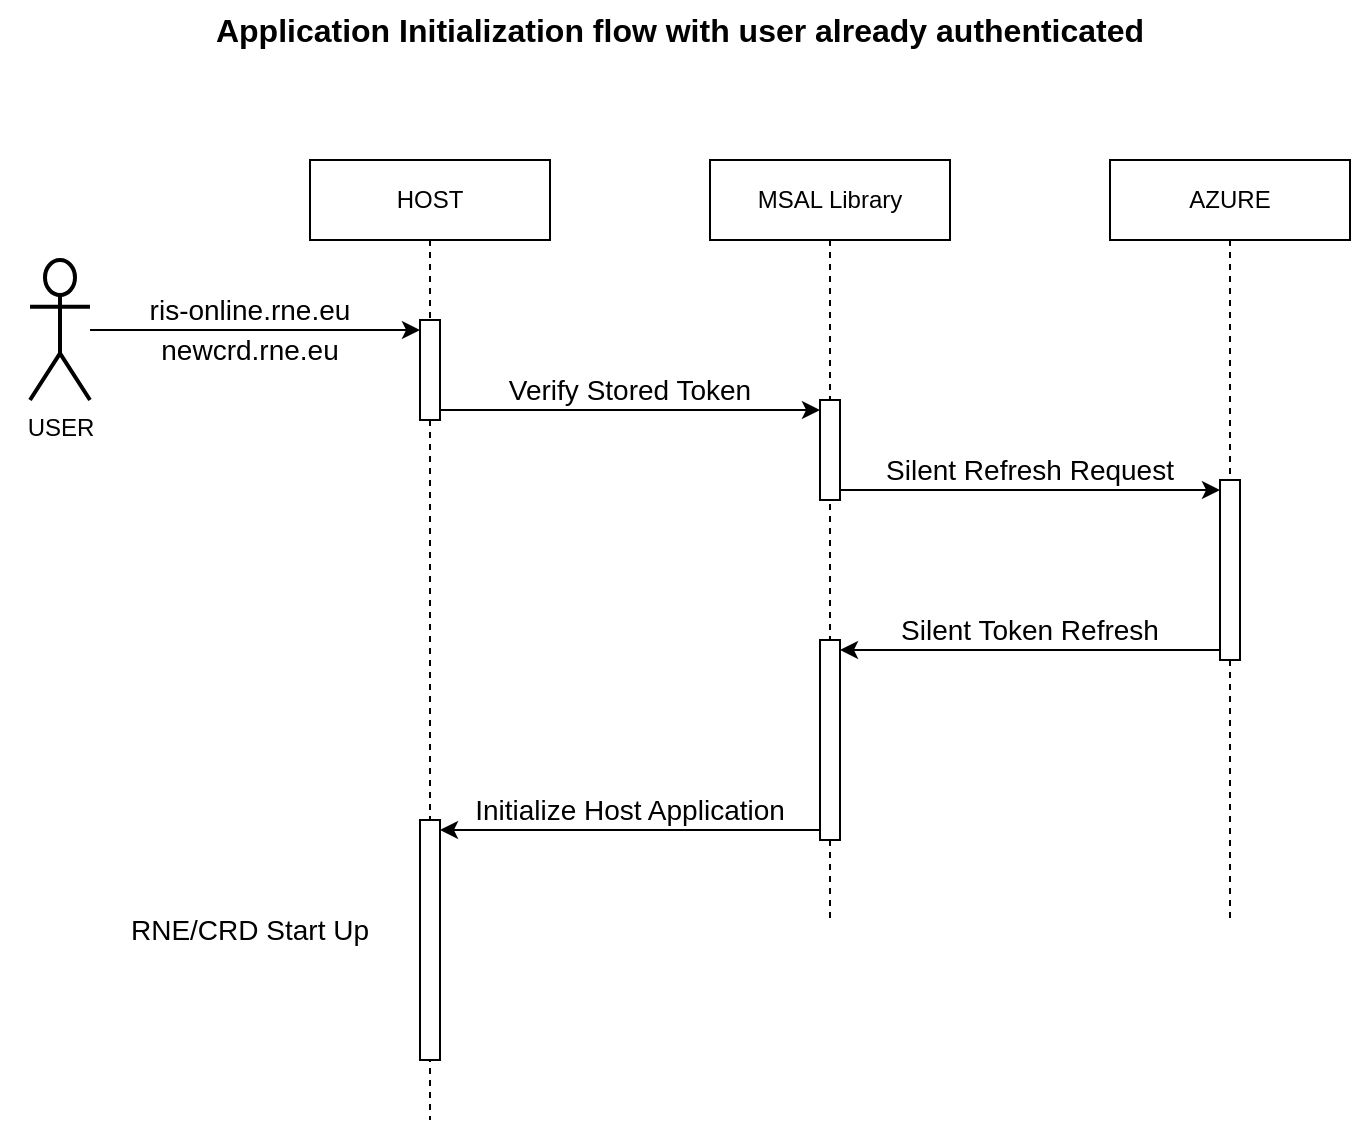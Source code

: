 <mxfile version="24.7.14">
  <diagram name="Page-1" id="2YBvvXClWsGukQMizWep">
    <mxGraphModel dx="1844" dy="1075" grid="1" gridSize="10" guides="1" tooltips="1" connect="1" arrows="1" fold="1" page="1" pageScale="1" pageWidth="850" pageHeight="1100" math="0" shadow="0">
      <root>
        <mxCell id="0" />
        <mxCell id="1" parent="0" />
        <mxCell id="ELD2gDj7uaRyYtmW3baM-9" value="HOST" style="shape=umlLifeline;perimeter=lifelinePerimeter;whiteSpace=wrap;html=1;container=1;dropTarget=0;collapsible=0;recursiveResize=0;outlineConnect=0;portConstraint=eastwest;newEdgeStyle={&quot;curved&quot;:0,&quot;rounded&quot;:0};" vertex="1" parent="1">
          <mxGeometry x="235" y="120" width="120" height="480" as="geometry" />
        </mxCell>
        <mxCell id="ELD2gDj7uaRyYtmW3baM-13" value="" style="html=1;points=[[0,0,0,0,5],[0,1,0,0,-5],[1,0,0,0,5],[1,1,0,0,-5]];perimeter=orthogonalPerimeter;outlineConnect=0;targetShapes=umlLifeline;portConstraint=eastwest;newEdgeStyle={&quot;curved&quot;:0,&quot;rounded&quot;:0};" vertex="1" parent="ELD2gDj7uaRyYtmW3baM-9">
          <mxGeometry x="55" y="80" width="10" height="50" as="geometry" />
        </mxCell>
        <mxCell id="ELD2gDj7uaRyYtmW3baM-20" value="" style="html=1;points=[[0,0,0,0,5],[0,1,0,0,-5],[1,0,0,0,5],[1,1,0,0,-5]];perimeter=orthogonalPerimeter;outlineConnect=0;targetShapes=umlLifeline;portConstraint=eastwest;newEdgeStyle={&quot;curved&quot;:0,&quot;rounded&quot;:0};" vertex="1" parent="ELD2gDj7uaRyYtmW3baM-9">
          <mxGeometry x="55" y="330" width="10" height="120" as="geometry" />
        </mxCell>
        <mxCell id="ELD2gDj7uaRyYtmW3baM-10" value="MSAL Library" style="shape=umlLifeline;perimeter=lifelinePerimeter;whiteSpace=wrap;html=1;container=1;dropTarget=0;collapsible=0;recursiveResize=0;outlineConnect=0;portConstraint=eastwest;newEdgeStyle={&quot;curved&quot;:0,&quot;rounded&quot;:0};" vertex="1" parent="1">
          <mxGeometry x="435" y="120" width="120" height="380" as="geometry" />
        </mxCell>
        <mxCell id="ELD2gDj7uaRyYtmW3baM-16" value="" style="html=1;points=[[0,0,0,0,5],[0,1,0,0,-5],[1,0,0,0,5],[1,1,0,0,-5]];perimeter=orthogonalPerimeter;outlineConnect=0;targetShapes=umlLifeline;portConstraint=eastwest;newEdgeStyle={&quot;curved&quot;:0,&quot;rounded&quot;:0};" vertex="1" parent="ELD2gDj7uaRyYtmW3baM-10">
          <mxGeometry x="55" y="120" width="10" height="50" as="geometry" />
        </mxCell>
        <mxCell id="ELD2gDj7uaRyYtmW3baM-19" value="" style="html=1;points=[[0,0,0,0,5],[0,1,0,0,-5],[1,0,0,0,5],[1,1,0,0,-5]];perimeter=orthogonalPerimeter;outlineConnect=0;targetShapes=umlLifeline;portConstraint=eastwest;newEdgeStyle={&quot;curved&quot;:0,&quot;rounded&quot;:0};" vertex="1" parent="ELD2gDj7uaRyYtmW3baM-10">
          <mxGeometry x="55" y="240" width="10" height="100" as="geometry" />
        </mxCell>
        <mxCell id="ELD2gDj7uaRyYtmW3baM-11" value="AZURE" style="shape=umlLifeline;perimeter=lifelinePerimeter;whiteSpace=wrap;html=1;container=1;dropTarget=0;collapsible=0;recursiveResize=0;outlineConnect=0;portConstraint=eastwest;newEdgeStyle={&quot;curved&quot;:0,&quot;rounded&quot;:0};" vertex="1" parent="1">
          <mxGeometry x="635" y="120" width="120" height="380" as="geometry" />
        </mxCell>
        <mxCell id="ELD2gDj7uaRyYtmW3baM-17" value="" style="html=1;points=[[0,0,0,0,5],[0,1,0,0,-5],[1,0,0,0,5],[1,1,0,0,-5]];perimeter=orthogonalPerimeter;outlineConnect=0;targetShapes=umlLifeline;portConstraint=eastwest;newEdgeStyle={&quot;curved&quot;:0,&quot;rounded&quot;:0};" vertex="1" parent="ELD2gDj7uaRyYtmW3baM-11">
          <mxGeometry x="55" y="160" width="10" height="90" as="geometry" />
        </mxCell>
        <mxCell id="ELD2gDj7uaRyYtmW3baM-12" value="USER" style="shape=umlActor;verticalLabelPosition=bottom;verticalAlign=top;html=1;strokeWidth=2;" vertex="1" parent="1">
          <mxGeometry x="95" y="170" width="30" height="70" as="geometry" />
        </mxCell>
        <mxCell id="ELD2gDj7uaRyYtmW3baM-14" style="edgeStyle=orthogonalEdgeStyle;rounded=0;orthogonalLoop=1;jettySize=auto;html=1;entryX=0;entryY=0;entryDx=0;entryDy=5;entryPerimeter=0;" edge="1" parent="1" source="ELD2gDj7uaRyYtmW3baM-12" target="ELD2gDj7uaRyYtmW3baM-13">
          <mxGeometry relative="1" as="geometry" />
        </mxCell>
        <mxCell id="ELD2gDj7uaRyYtmW3baM-21" style="edgeStyle=orthogonalEdgeStyle;rounded=0;orthogonalLoop=1;jettySize=auto;html=1;curved=0;entryX=0;entryY=0;entryDx=0;entryDy=5;entryPerimeter=0;" edge="1" parent="1" source="ELD2gDj7uaRyYtmW3baM-13" target="ELD2gDj7uaRyYtmW3baM-16">
          <mxGeometry relative="1" as="geometry">
            <Array as="points">
              <mxPoint x="295" y="245" />
            </Array>
          </mxGeometry>
        </mxCell>
        <mxCell id="ELD2gDj7uaRyYtmW3baM-22" style="edgeStyle=orthogonalEdgeStyle;rounded=0;orthogonalLoop=1;jettySize=auto;html=1;curved=0;entryX=0;entryY=0;entryDx=0;entryDy=5;entryPerimeter=0;" edge="1" parent="1" source="ELD2gDj7uaRyYtmW3baM-16" target="ELD2gDj7uaRyYtmW3baM-17">
          <mxGeometry relative="1" as="geometry">
            <Array as="points">
              <mxPoint x="545" y="285" />
              <mxPoint x="545" y="285" />
            </Array>
          </mxGeometry>
        </mxCell>
        <mxCell id="ELD2gDj7uaRyYtmW3baM-27" style="edgeStyle=orthogonalEdgeStyle;rounded=0;orthogonalLoop=1;jettySize=auto;html=1;curved=0;entryX=1;entryY=0;entryDx=0;entryDy=5;entryPerimeter=0;" edge="1" parent="1" source="ELD2gDj7uaRyYtmW3baM-19" target="ELD2gDj7uaRyYtmW3baM-20">
          <mxGeometry relative="1" as="geometry">
            <Array as="points">
              <mxPoint x="495" y="455" />
            </Array>
          </mxGeometry>
        </mxCell>
        <mxCell id="ELD2gDj7uaRyYtmW3baM-28" value="ris-online.rne.eu" style="text;html=1;align=center;verticalAlign=middle;whiteSpace=wrap;rounded=0;fontSize=14;" vertex="1" parent="1">
          <mxGeometry x="125" y="180" width="160" height="30" as="geometry" />
        </mxCell>
        <mxCell id="ELD2gDj7uaRyYtmW3baM-29" value="newcrd.rne.eu" style="text;html=1;align=center;verticalAlign=middle;whiteSpace=wrap;rounded=0;fontSize=14;" vertex="1" parent="1">
          <mxGeometry x="125" y="200" width="160" height="30" as="geometry" />
        </mxCell>
        <mxCell id="ELD2gDj7uaRyYtmW3baM-30" value="Verify Stored Token" style="text;html=1;align=center;verticalAlign=middle;whiteSpace=wrap;rounded=0;fontSize=14;" vertex="1" parent="1">
          <mxGeometry x="315" y="220" width="160" height="30" as="geometry" />
        </mxCell>
        <mxCell id="ELD2gDj7uaRyYtmW3baM-31" value="Silent Refresh Request" style="text;html=1;align=center;verticalAlign=middle;whiteSpace=wrap;rounded=0;fontSize=14;" vertex="1" parent="1">
          <mxGeometry x="515" y="260" width="160" height="30" as="geometry" />
        </mxCell>
        <mxCell id="ELD2gDj7uaRyYtmW3baM-32" value="Silent Token Refresh" style="text;html=1;align=center;verticalAlign=middle;whiteSpace=wrap;rounded=0;fontSize=14;" vertex="1" parent="1">
          <mxGeometry x="515" y="340" width="160" height="30" as="geometry" />
        </mxCell>
        <mxCell id="ELD2gDj7uaRyYtmW3baM-33" style="edgeStyle=orthogonalEdgeStyle;rounded=0;orthogonalLoop=1;jettySize=auto;html=1;curved=0;entryX=1;entryY=0;entryDx=0;entryDy=5;entryPerimeter=0;" edge="1" parent="1" source="ELD2gDj7uaRyYtmW3baM-17" target="ELD2gDj7uaRyYtmW3baM-19">
          <mxGeometry relative="1" as="geometry">
            <Array as="points">
              <mxPoint x="645" y="365" />
              <mxPoint x="645" y="365" />
            </Array>
          </mxGeometry>
        </mxCell>
        <mxCell id="ELD2gDj7uaRyYtmW3baM-34" value="Initialize Host Application" style="text;html=1;align=center;verticalAlign=middle;whiteSpace=wrap;rounded=0;fontSize=14;" vertex="1" parent="1">
          <mxGeometry x="315" y="430" width="160" height="30" as="geometry" />
        </mxCell>
        <mxCell id="ELD2gDj7uaRyYtmW3baM-35" value="Application Initialization flow with user already authenticated" style="text;html=1;align=center;verticalAlign=middle;whiteSpace=wrap;rounded=0;fontStyle=1;fontSize=16;" vertex="1" parent="1">
          <mxGeometry x="80" y="40" width="680" height="30" as="geometry" />
        </mxCell>
        <mxCell id="ELD2gDj7uaRyYtmW3baM-36" value="RNE/CRD Start Up" style="text;html=1;align=center;verticalAlign=middle;whiteSpace=wrap;rounded=0;fontSize=14;" vertex="1" parent="1">
          <mxGeometry x="125" y="490" width="160" height="30" as="geometry" />
        </mxCell>
      </root>
    </mxGraphModel>
  </diagram>
</mxfile>
